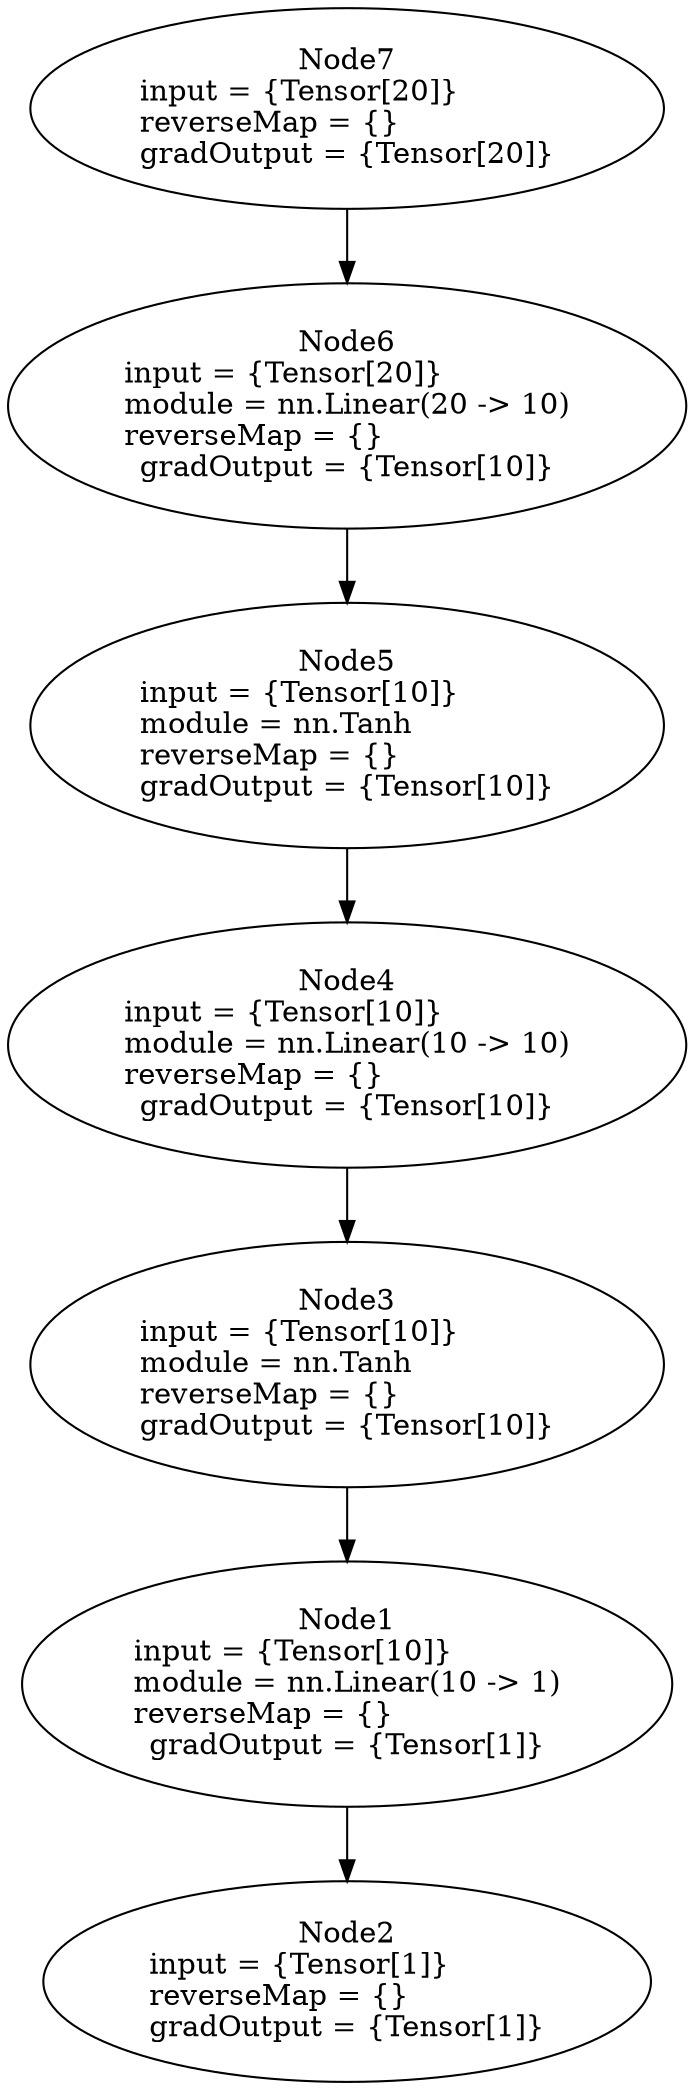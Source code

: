 digraph G {
	graph [bb="0,0,256,998"];
	node [label="\N",
		shape=oval
	];
	n1	 [height=1.6303,
		label="Node1\ninput = {Tensor[10]}\lmodule = nn.Linear(10 -> 1)\lreverseMap = {}\lgradOutput = {Tensor[1]}",
		pos="128,191",
		tooltip="[display_net.lua]:31_",
		width=3.4507];
	n2	 [height=1.3356,
		label="Node2\ninput = {Tensor[1]}\lreverseMap = {}\lgradOutput = {Tensor[1]}",
		pos="128,48",
		tooltip="[[C]]:-1_",
		width=3.1506];
	n1 -> n2	 [pos="e,128,96.121 128,132.24 128,123.7 128,114.9 128,106.36"];
	n3	 [height=1.6303,
		label="Node3\ninput = {Tensor[10]}\lmodule = nn.Tanh\lreverseMap = {}\lgradOutput = {Tensor[10]}",
		pos="128,345",
		tooltip="[display_net.lua]:31_",
		width=3.279];
	n3 -> n1	 [pos="e,128,249.74 128,286.1 128,277.54 128,268.65 128,259.91"];
	n4	 [height=1.6303,
		label="Node4\ninput = {Tensor[10]}\lmodule = nn.Linear(10 -> 10)\lreverseMap = {}\lgradOutput = {Tensor[10]}",
		pos="128,499",
		tooltip="[display_net.lua]:31_",
		width=3.5652];
	n4 -> n3	 [pos="e,128,403.74 128,440.1 128,431.54 128,422.65 128,413.91"];
	n5	 [height=1.6303,
		label="Node5\ninput = {Tensor[10]}\lmodule = nn.Tanh\lreverseMap = {}\lgradOutput = {Tensor[10]}",
		pos="128,653",
		tooltip="[display_net.lua]:31_",
		width=3.279];
	n5 -> n4	 [pos="e,128,557.74 128,594.1 128,585.54 128,576.65 128,567.91"];
	n6	 [height=1.6303,
		label="Node6\ninput = {Tensor[20]}\lmodule = nn.Linear(20 -> 10)\lreverseMap = {}\lgradOutput = {Tensor[10]}",
		pos="128,807",
		tooltip="[display_net.lua]:30_",
		width=3.5652];
	n6 -> n5	 [pos="e,128,711.74 128,748.1 128,739.54 128,730.65 128,721.91"];
	n7	 [height=1.3356,
		label="Node7\ninput = {Tensor[20]}\lreverseMap = {}\lgradOutput = {Tensor[20]}",
		pos="128,950",
		tooltip="[[C]]:-1_",
		width=3.279];
	n7 -> n6	 [pos="e,128,865.74 128,901.66 128,893.38 128,884.62 128,875.91"];
}
